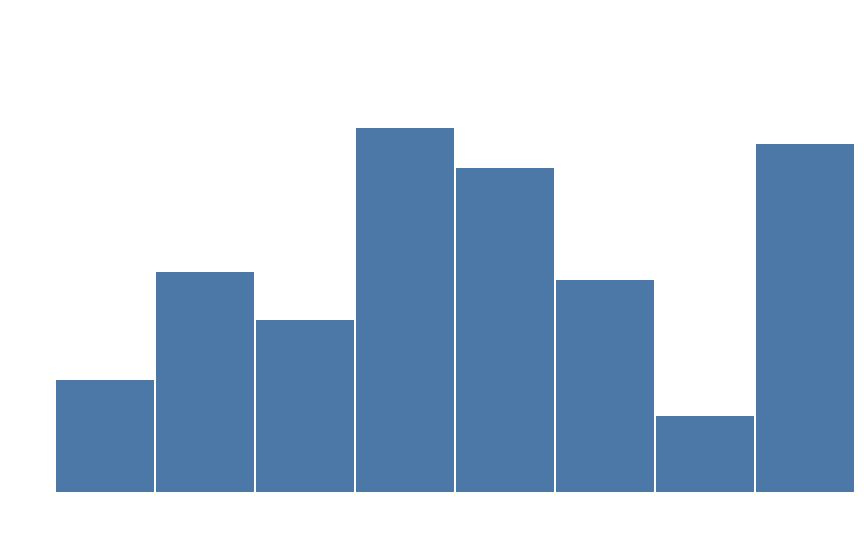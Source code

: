 {
    "$schema": "https://vega.github.io/schema/vega/v3.0.json",
    "description": "bars",
    "width": 400,
    "height": 200,
    "padding": 5,
    "data": [
        {
            "name": "table",
            "values": [
                {
                    "category": "A",
                    "amount": 28
                },
                {
                    "category": "B",
                    "amount": 55
                },
                {
                    "category": "C",
                    "amount": 43
                },
                {
                    "category": "D",
                    "amount": 91
                },
                {
                    "category": "E",
                    "amount": 81
                },
                {
                    "category": "F",
                    "amount": 53
                },
                {
                    "category": "G",
                    "amount": 19
                },
                {
                    "category": "H",
                    "amount": 87
                }
            ],
            "on": [
                {
                    "trigger": "changeAmount",
                    "modify": "changeAmount.datum",
                    "values": "{category: changeAmount.datum.category, amount: changeAmount.amount}"
                }
            ]
        }
    ],
    "signals": [
        {
            "name": "dataUpdate",
            "on": [
                {
                    "events": {
                        "signal": "changeAmount"
                    },
                    "update": "{name: 'table', values: data('table')}"
                }
            ]
        },
        {
            "name": "selectedCategory",
            "value": {},
            "on": [
                {
                    "events": [
                        {
                            "type": "mousedown",
                            "markname": "bar"
                        }
                    ],
                    "update": "datum"
                },
                {
                    "events": [
                        {
                            "type": "mouseup"
                        }
                    ],
                    "update": "{}"
                }
            ]
        },
        {
            "name": "changeAmount",
            "value": {
                "datum": {}
            },
            "on": [
                {
                    "events": [
                        {
                            "type": "mousemove",
                            "between": [
                                {
                                    "type": "mousedown"
                                },
                                {
                                    "type": "mouseup"
                                }
                            ]
                        },
                        {
                            "type": "click"
                        }
                    ],
                    "update": "{amount: round(invert('yscale', y())), datum: selectedCategory}",
                    "filter": [
                        "event.button === 0"
                    ]
                }
            ]
        },
        {
            "name": "tooltip",
            "value": {},
            "on": [
                {
                    "events": [
                        {
                            "type": "mouseover",
                            "markname": "bar"
                        }
                    ],
                    "encode": "hover"
                },
                {
                    "events": [
                        {
                            "type": "mouseout",
                            "markname": "bar"
                        }
                    ],
                    "encode": "active"
                }
            ]
        }
    ],
    "scales": [
        {
            "name": "xscale",
            "type": "band",
            "domain": {
                "data": "table",
                "field": "category",
                "sort": {
                    "field": "x",
                    "op": "min"
                }
            },
            "range": "width"
        },
        {
            "name": "yscale",
            "domain": {
                "data": "table",
                "field": "amount"
            },
            "nice": true,
            "range": "height"
        }
    ],
    "axes": [
        {
            "orient": "bottom",
            "scale": "xscale",
            "encode": {
                "ticks": {
                    "enter": {
                        "stroke": {
                            "value": "white"
                        }
                    }
                },
                "labels": {
                    "enter": {
                        "fill": {
                            "value": "white"
                        },
                        "angle": {
                            "value": 0
                        },
                        "align": {
                            "value": "left"
                        },
                        "baseline": {
                            "value": "middle"
                        },
                        "dx": {
                            "value": 3
                        }
                    }
                },
                "domain": {
                    "enter": {
                        "stroke": {
                            "value": "#fff"
                        }
                    }
                }
            }
        },
        {
            "orient": "left",
            "scale": "yscale",
            "encode": {
                "ticks": {
                    "enter": {
                        "stroke": {
                            "value": "white"
                        }
                    }
                },
                "labels": {
                    "enter": {
                        "fill": {
                            "value": "white"
                        },
                        "angle": {
                            "value": 0
                        },
                        "align": {
                            "value": "left"
                        },
                        "baseline": {
                            "value": "middle"
                        },
                        "dx": {
                            "value": 3
                        }
                    }
                },
                "domain": {
                    "enter": {
                        "stroke": {
                            "value": "#fff"
                        }
                    }
                }
            }
        }
    ],
    "marks": [
        {
            "name": "feedback",
            "type": "text",
            "zindex": 3,
            "encode": {
                "enter": {
                    "x": {
                        "offset": 20
                    },
                    "y": {
                        "offset": -30
                    },
                    "align": {
                        "value": "center"
                    },
                    "baseline": {
                        "value": "bottom"
                    },
                    "fill": {
                        "value": "#fff"
                    },
                    "text": {
                        "value": ""
                    }
                },
                "update": {
                    "text": {
                        "signal": "changeAmount + ' ' + selectedCategory ? selectedCategory.category : ''"
                    }
                }
            }
        },
        {
            "type": "rect",
            "name": "bar",
            "from": {
                "data": "table"
            },
            "encode": {
                "enter": {
                    "x": {
                        "scale": "xscale",
                        "field": "category",
                        "offset": 1
                    },
                    "width": {
                        "scale": "xscale",
                        "band": 1,
                        "offset": -1
                    },
                    "y": {
                        "scale": "yscale",
                        "field": "amount"
                    },
                    "y2": {
                        "scale": "yscale",
                        "value": 0
                    }
                },
                "update": {
                    "x": {
                        "scale": "xscale",
                        "field": "category",
                        "offset": 1
                    },
                    "width": {
                        "scale": "xscale",
                        "band": 1,
                        "offset": -1
                    },
                    "y": {
                        "scale": "yscale",
                        "field": "amount"
                    },
                    "y2": {
                        "scale": "yscale",
                        "value": 0
                    }
                },
                "hover": {
                    "fill":  {
                        "value": "orange"
                    }
                },
                "active": {
                    "fill": {
                        "value": "steelblue"
                    }
                }
            }
        },
        {
            "type": "text",
            "encode": {
                "enter": {
                    "align": {
                        "value": "center"
                    },
                    "baseline": {
                        "value": "bottom"
                    },
                    "fill": {
                        "value": "#fff"
                    }
                },
                "update": {
                    "x": {
                        "scale": "xscale",
                        "signal": "tooltip.category",
                        "band": 0.5
                    },
                    "y": {
                        "scale": "yscale",
                        "signal": "tooltip.amount",
                        "offset": -2
                    },
                    "text": {
                        "signal": "tooltip.amount"
                    }
                }
            }
        }
    ]
}